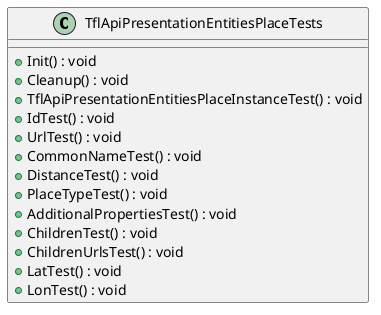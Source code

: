 @startuml
class TflApiPresentationEntitiesPlaceTests {
    + Init() : void
    + Cleanup() : void
    + TflApiPresentationEntitiesPlaceInstanceTest() : void
    + IdTest() : void
    + UrlTest() : void
    + CommonNameTest() : void
    + DistanceTest() : void
    + PlaceTypeTest() : void
    + AdditionalPropertiesTest() : void
    + ChildrenTest() : void
    + ChildrenUrlsTest() : void
    + LatTest() : void
    + LonTest() : void
}
@enduml
